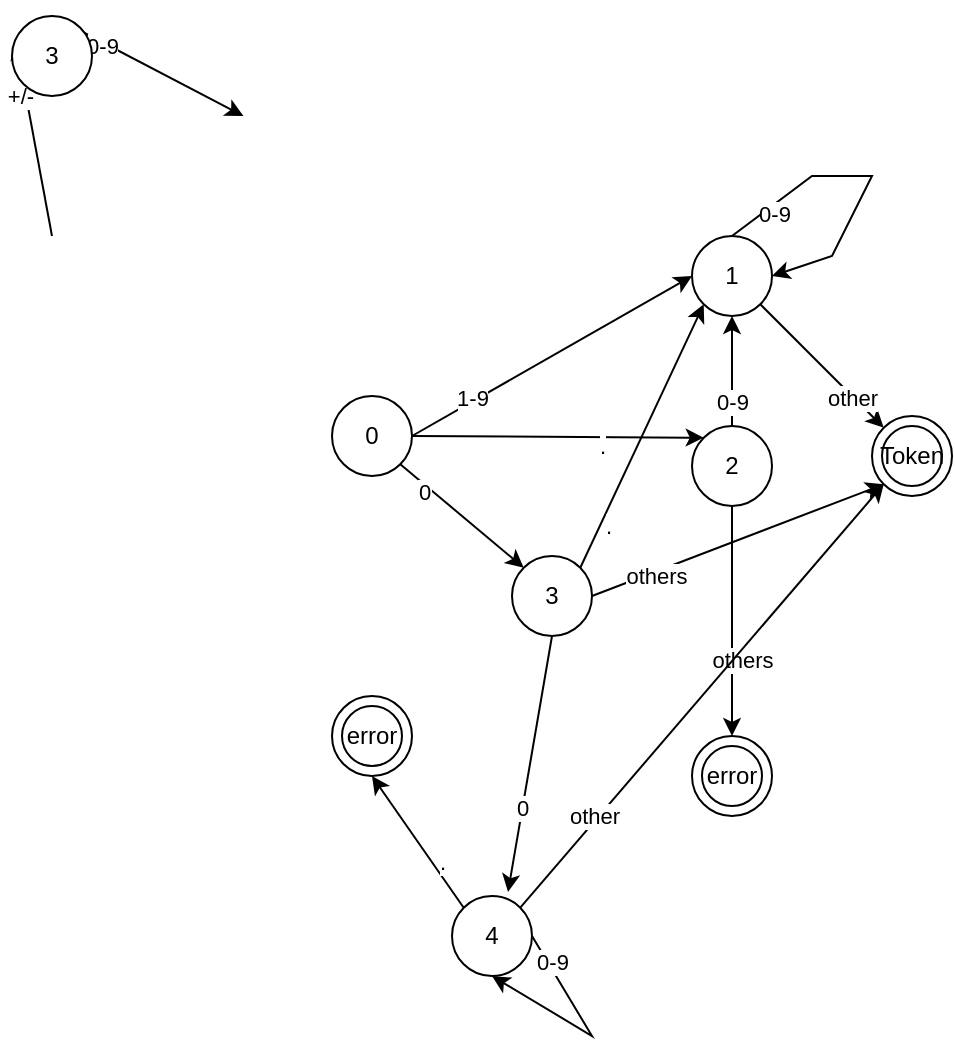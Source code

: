 <mxfile version="13.1.3">
    <diagram id="6hGFLwfOUW9BJ-s0fimq" name="Page-1">
        <mxGraphModel dx="767" dy="352" grid="1" gridSize="10" guides="1" tooltips="1" connect="1" arrows="1" fold="1" page="1" pageScale="1" pageWidth="827" pageHeight="1169" math="0" shadow="0">
            <root>
                <mxCell id="0"/>
                <mxCell id="1" parent="0"/>
                <mxCell id="7" style="edgeStyle=none;rounded=0;orthogonalLoop=1;jettySize=auto;html=1;exitX=1;exitY=0.5;exitDx=0;exitDy=0;entryX=0;entryY=0.5;entryDx=0;entryDy=0;" parent="1" source="2" target="9" edge="1">
                    <mxGeometry relative="1" as="geometry">
                        <mxPoint x="380" y="220" as="targetPoint"/>
                    </mxGeometry>
                </mxCell>
                <mxCell id="11" value="1-9" style="edgeLabel;html=1;align=center;verticalAlign=middle;resizable=0;points=[];" parent="7" vertex="1" connectable="0">
                    <mxGeometry x="-0.563" y="2" relative="1" as="geometry">
                        <mxPoint as="offset"/>
                    </mxGeometry>
                </mxCell>
                <mxCell id="8" style="edgeStyle=none;rounded=0;orthogonalLoop=1;jettySize=auto;html=1;exitX=1;exitY=0.5;exitDx=0;exitDy=0;entryX=0;entryY=0;entryDx=0;entryDy=0;" parent="1" source="2" target="10" edge="1">
                    <mxGeometry relative="1" as="geometry">
                        <mxPoint x="360" y="290" as="targetPoint"/>
                    </mxGeometry>
                </mxCell>
                <mxCell id="12" value="." style="edgeLabel;html=1;align=center;verticalAlign=middle;resizable=0;points=[];" parent="8" vertex="1" connectable="0">
                    <mxGeometry x="0.314" y="-4" relative="1" as="geometry">
                        <mxPoint x="-1" as="offset"/>
                    </mxGeometry>
                </mxCell>
                <mxCell id="13" style="edgeStyle=none;rounded=0;orthogonalLoop=1;jettySize=auto;html=1;entryX=0.05;entryY=0.325;entryDx=0;entryDy=0;entryPerimeter=0;" parent="1" target="15" edge="1">
                    <mxGeometry relative="1" as="geometry">
                        <mxPoint x="330" y="400" as="targetPoint"/>
                        <mxPoint x="60" y="140" as="sourcePoint"/>
                    </mxGeometry>
                </mxCell>
                <mxCell id="14" value="+/-" style="edgeLabel;html=1;align=center;verticalAlign=middle;resizable=0;points=[];" parent="13" vertex="1" connectable="0">
                    <mxGeometry x="0.453" y="3" relative="1" as="geometry">
                        <mxPoint as="offset"/>
                    </mxGeometry>
                </mxCell>
                <mxCell id="32" style="edgeStyle=none;rounded=0;orthogonalLoop=1;jettySize=auto;html=1;exitX=1;exitY=1;exitDx=0;exitDy=0;entryX=0;entryY=0;entryDx=0;entryDy=0;" parent="1" source="2" target="34" edge="1">
                    <mxGeometry relative="1" as="geometry">
                        <mxPoint x="270" y="350" as="targetPoint"/>
                    </mxGeometry>
                </mxCell>
                <mxCell id="33" value="0" style="edgeLabel;html=1;align=center;verticalAlign=middle;resizable=0;points=[];" parent="32" vertex="1" connectable="0">
                    <mxGeometry x="-0.548" y="-3" relative="1" as="geometry">
                        <mxPoint as="offset"/>
                    </mxGeometry>
                </mxCell>
                <mxCell id="2" value="0" style="ellipse;whiteSpace=wrap;html=1;aspect=fixed;" parent="1" vertex="1">
                    <mxGeometry x="200" y="220" width="40" height="40" as="geometry"/>
                </mxCell>
                <mxCell id="27" style="edgeStyle=none;rounded=0;orthogonalLoop=1;jettySize=auto;html=1;exitX=1;exitY=1;exitDx=0;exitDy=0;entryX=0;entryY=0;entryDx=0;entryDy=0;" parent="1" source="9" target="30" edge="1">
                    <mxGeometry relative="1" as="geometry">
                        <mxPoint x="480" y="220" as="targetPoint"/>
                    </mxGeometry>
                </mxCell>
                <mxCell id="28" value="other" style="edgeLabel;html=1;align=center;verticalAlign=middle;resizable=0;points=[];" parent="27" vertex="1" connectable="0">
                    <mxGeometry x="0.51" y="-2" relative="1" as="geometry">
                        <mxPoint y="-1" as="offset"/>
                    </mxGeometry>
                </mxCell>
                <mxCell id="9" value="1" style="ellipse;whiteSpace=wrap;html=1;aspect=fixed;" parent="1" vertex="1">
                    <mxGeometry x="380" y="140" width="40" height="40" as="geometry"/>
                </mxCell>
                <mxCell id="16" style="edgeStyle=none;rounded=0;orthogonalLoop=1;jettySize=auto;html=1;exitX=0.5;exitY=0;exitDx=0;exitDy=0;entryX=0.5;entryY=1;entryDx=0;entryDy=0;" parent="1" source="10" target="9" edge="1">
                    <mxGeometry relative="1" as="geometry"/>
                </mxCell>
                <mxCell id="17" value="0-9" style="edgeLabel;html=1;align=center;verticalAlign=middle;resizable=0;points=[];" parent="16" vertex="1" connectable="0">
                    <mxGeometry x="-0.54" relative="1" as="geometry">
                        <mxPoint as="offset"/>
                    </mxGeometry>
                </mxCell>
                <mxCell id="20" style="edgeStyle=none;rounded=0;orthogonalLoop=1;jettySize=auto;html=1;exitX=0.5;exitY=1;exitDx=0;exitDy=0;entryX=0.5;entryY=0;entryDx=0;entryDy=0;" parent="1" source="10" target="21" edge="1">
                    <mxGeometry relative="1" as="geometry">
                        <mxPoint x="400" y="380" as="targetPoint"/>
                    </mxGeometry>
                </mxCell>
                <mxCell id="24" value="others" style="edgeLabel;html=1;align=center;verticalAlign=middle;resizable=0;points=[];" parent="20" vertex="1" connectable="0">
                    <mxGeometry x="0.343" y="5" relative="1" as="geometry">
                        <mxPoint as="offset"/>
                    </mxGeometry>
                </mxCell>
                <mxCell id="10" value="2" style="ellipse;whiteSpace=wrap;html=1;aspect=fixed;" parent="1" vertex="1">
                    <mxGeometry x="380" y="235" width="40" height="40" as="geometry"/>
                </mxCell>
                <mxCell id="18" style="edgeStyle=none;rounded=0;orthogonalLoop=1;jettySize=auto;html=1;exitX=0.5;exitY=0;exitDx=0;exitDy=0;" parent="1" source="15" edge="1">
                    <mxGeometry relative="1" as="geometry">
                        <mxPoint x="155.72" y="80" as="targetPoint"/>
                    </mxGeometry>
                </mxCell>
                <mxCell id="19" value="0-9" style="edgeLabel;html=1;align=center;verticalAlign=middle;resizable=0;points=[];" parent="18" vertex="1" connectable="0">
                    <mxGeometry x="-0.465" y="-3" relative="1" as="geometry">
                        <mxPoint y="-1" as="offset"/>
                    </mxGeometry>
                </mxCell>
                <mxCell id="15" value="3" style="ellipse;whiteSpace=wrap;html=1;aspect=fixed;" parent="1" vertex="1">
                    <mxGeometry x="40" y="30" width="40" height="40" as="geometry"/>
                </mxCell>
                <mxCell id="21" value="2" style="ellipse;whiteSpace=wrap;html=1;aspect=fixed;" parent="1" vertex="1">
                    <mxGeometry x="380" y="390" width="40" height="40" as="geometry"/>
                </mxCell>
                <mxCell id="23" value="error" style="ellipse;whiteSpace=wrap;html=1;aspect=fixed;" parent="1" vertex="1">
                    <mxGeometry x="385" y="395" width="30" height="30" as="geometry"/>
                </mxCell>
                <mxCell id="25" style="edgeStyle=none;rounded=0;orthogonalLoop=1;jettySize=auto;html=1;exitX=0.5;exitY=0;exitDx=0;exitDy=0;entryX=1;entryY=0.5;entryDx=0;entryDy=0;" parent="1" source="9" target="9" edge="1">
                    <mxGeometry relative="1" as="geometry">
                        <Array as="points">
                            <mxPoint x="440" y="110"/>
                            <mxPoint x="470" y="110"/>
                            <mxPoint x="450" y="150"/>
                        </Array>
                    </mxGeometry>
                </mxCell>
                <mxCell id="26" value="0-9" style="edgeLabel;html=1;align=center;verticalAlign=middle;resizable=0;points=[];" parent="25" vertex="1" connectable="0">
                    <mxGeometry x="-0.698" y="-4" relative="1" as="geometry">
                        <mxPoint as="offset"/>
                    </mxGeometry>
                </mxCell>
                <mxCell id="30" value="2" style="ellipse;whiteSpace=wrap;html=1;aspect=fixed;" parent="1" vertex="1">
                    <mxGeometry x="470" y="230" width="40" height="40" as="geometry"/>
                </mxCell>
                <mxCell id="31" value="Token" style="ellipse;whiteSpace=wrap;html=1;aspect=fixed;" parent="1" vertex="1">
                    <mxGeometry x="475" y="235" width="30" height="30" as="geometry"/>
                </mxCell>
                <mxCell id="36" style="edgeStyle=none;rounded=0;orthogonalLoop=1;jettySize=auto;html=1;exitX=0.5;exitY=1;exitDx=0;exitDy=0;entryX=0.7;entryY=-0.05;entryDx=0;entryDy=0;entryPerimeter=0;" parent="1" source="34" target="38" edge="1">
                    <mxGeometry relative="1" as="geometry">
                        <mxPoint x="290" y="460" as="targetPoint"/>
                    </mxGeometry>
                </mxCell>
                <mxCell id="37" value="0" style="edgeLabel;html=1;align=center;verticalAlign=middle;resizable=0;points=[];" parent="36" vertex="1" connectable="0">
                    <mxGeometry x="0.35" relative="1" as="geometry">
                        <mxPoint as="offset"/>
                    </mxGeometry>
                </mxCell>
                <mxCell id="45" style="edgeStyle=none;rounded=0;orthogonalLoop=1;jettySize=auto;html=1;exitX=1;exitY=0;exitDx=0;exitDy=0;entryX=0;entryY=1;entryDx=0;entryDy=0;" parent="1" source="34" target="9" edge="1">
                    <mxGeometry relative="1" as="geometry"/>
                </mxCell>
                <mxCell id="46" value="." style="edgeLabel;html=1;align=center;verticalAlign=middle;resizable=0;points=[];" parent="45" vertex="1" connectable="0">
                    <mxGeometry x="-0.669" y="-4" relative="1" as="geometry">
                        <mxPoint y="-1" as="offset"/>
                    </mxGeometry>
                </mxCell>
                <mxCell id="51" style="rounded=0;orthogonalLoop=1;jettySize=auto;html=1;exitX=1;exitY=0.5;exitDx=0;exitDy=0;entryX=0;entryY=1;entryDx=0;entryDy=0;" edge="1" parent="1" source="34" target="30">
                    <mxGeometry relative="1" as="geometry"/>
                </mxCell>
                <mxCell id="52" value="others" style="edgeLabel;html=1;align=center;verticalAlign=middle;resizable=0;points=[];" vertex="1" connectable="0" parent="51">
                    <mxGeometry x="-0.579" y="-2" relative="1" as="geometry">
                        <mxPoint as="offset"/>
                    </mxGeometry>
                </mxCell>
                <mxCell id="41" style="edgeStyle=none;rounded=0;orthogonalLoop=1;jettySize=auto;html=1;exitX=0;exitY=0;exitDx=0;exitDy=0;entryX=0.5;entryY=1;entryDx=0;entryDy=0;" parent="1" source="38" target="43" edge="1">
                    <mxGeometry relative="1" as="geometry">
                        <mxPoint x="230" y="420" as="targetPoint"/>
                    </mxGeometry>
                </mxCell>
                <mxCell id="42" value="." style="edgeLabel;html=1;align=center;verticalAlign=middle;resizable=0;points=[];" parent="41" vertex="1" connectable="0">
                    <mxGeometry x="-0.369" y="-4" relative="1" as="geometry">
                        <mxPoint as="offset"/>
                    </mxGeometry>
                </mxCell>
                <mxCell id="49" style="edgeStyle=none;rounded=0;orthogonalLoop=1;jettySize=auto;html=1;exitX=1;exitY=0;exitDx=0;exitDy=0;entryX=0;entryY=1;entryDx=0;entryDy=0;" parent="1" source="38" target="30" edge="1">
                    <mxGeometry relative="1" as="geometry"/>
                </mxCell>
                <mxCell id="50" value="other" style="edgeLabel;html=1;align=center;verticalAlign=middle;resizable=0;points=[];" parent="49" vertex="1" connectable="0">
                    <mxGeometry x="-0.573" y="3" relative="1" as="geometry">
                        <mxPoint y="1" as="offset"/>
                    </mxGeometry>
                </mxCell>
                <mxCell id="38" value="4" style="ellipse;whiteSpace=wrap;html=1;aspect=fixed;" parent="1" vertex="1">
                    <mxGeometry x="260" y="470" width="40" height="40" as="geometry"/>
                </mxCell>
                <mxCell id="39" style="edgeStyle=none;rounded=0;orthogonalLoop=1;jettySize=auto;html=1;exitX=1;exitY=0.5;exitDx=0;exitDy=0;entryX=0.5;entryY=1;entryDx=0;entryDy=0;" parent="1" source="38" target="38" edge="1">
                    <mxGeometry relative="1" as="geometry">
                        <Array as="points">
                            <mxPoint x="330" y="540"/>
                        </Array>
                    </mxGeometry>
                </mxCell>
                <mxCell id="40" value="0-9" style="edgeLabel;html=1;align=center;verticalAlign=middle;resizable=0;points=[];" parent="39" vertex="1" connectable="0">
                    <mxGeometry x="-0.721" y="2" relative="1" as="geometry">
                        <mxPoint as="offset"/>
                    </mxGeometry>
                </mxCell>
                <mxCell id="43" value="2" style="ellipse;whiteSpace=wrap;html=1;aspect=fixed;" parent="1" vertex="1">
                    <mxGeometry x="200" y="370" width="40" height="40" as="geometry"/>
                </mxCell>
                <mxCell id="44" value="error" style="ellipse;whiteSpace=wrap;html=1;aspect=fixed;" parent="1" vertex="1">
                    <mxGeometry x="205" y="375" width="30" height="30" as="geometry"/>
                </mxCell>
                <mxCell id="53" style="edgeStyle=none;rounded=0;orthogonalLoop=1;jettySize=auto;html=1;exitX=0.5;exitY=0;exitDx=0;exitDy=0;" edge="1" parent="1" source="34" target="34">
                    <mxGeometry relative="1" as="geometry"/>
                </mxCell>
                <mxCell id="34" value="3" style="ellipse;whiteSpace=wrap;html=1;aspect=fixed;" parent="1" vertex="1">
                    <mxGeometry x="290" y="300" width="40" height="40" as="geometry"/>
                </mxCell>
            </root>
        </mxGraphModel>
    </diagram>
</mxfile>